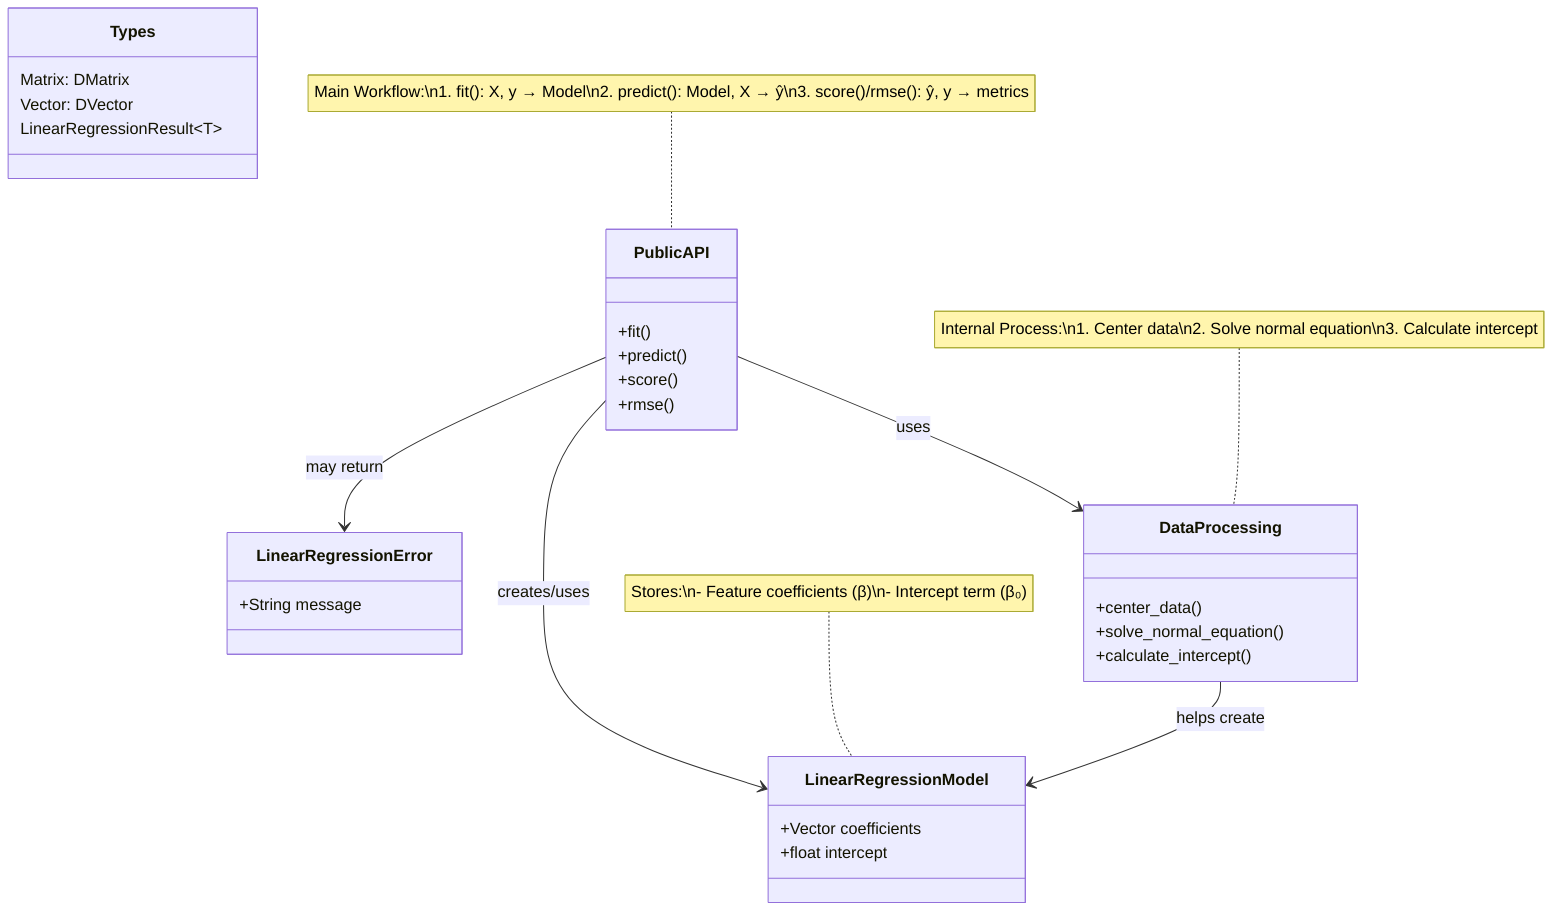 classDiagram
    class LinearRegressionModel {
        +Vector coefficients
        +float intercept
    }

    class LinearRegressionError {
        +String message
    }

    class DataProcessing {
        +center_data()
        +solve_normal_equation()
        +calculate_intercept()
    }

    class PublicAPI {
        +fit()
        +predict()
        +score()
        +rmse()
    }

    %% Data types
    class Types {
        Matrix: DMatrix<f64>
        Vector: DVector<f64>
        LinearRegressionResult~T~
    }

    %% Flow diagram
    PublicAPI --> DataProcessing : uses
    PublicAPI --> LinearRegressionModel : creates/uses
    PublicAPI --> LinearRegressionError : may return
    DataProcessing --> LinearRegressionModel : helps create
    
    %% Main workflow
    note for PublicAPI "Main Workflow:\n1. fit(): X, y → Model\n2. predict(): Model, X → ŷ\n3. score()/rmse(): ŷ, y → metrics"

    %% Data processing note
    note for DataProcessing "Internal Process:\n1. Center data\n2. Solve normal equation\n3. Calculate intercept"

    %% Model note
    note for LinearRegressionModel "Stores:\n- Feature coefficients (β)\n- Intercept term (β₀)"
